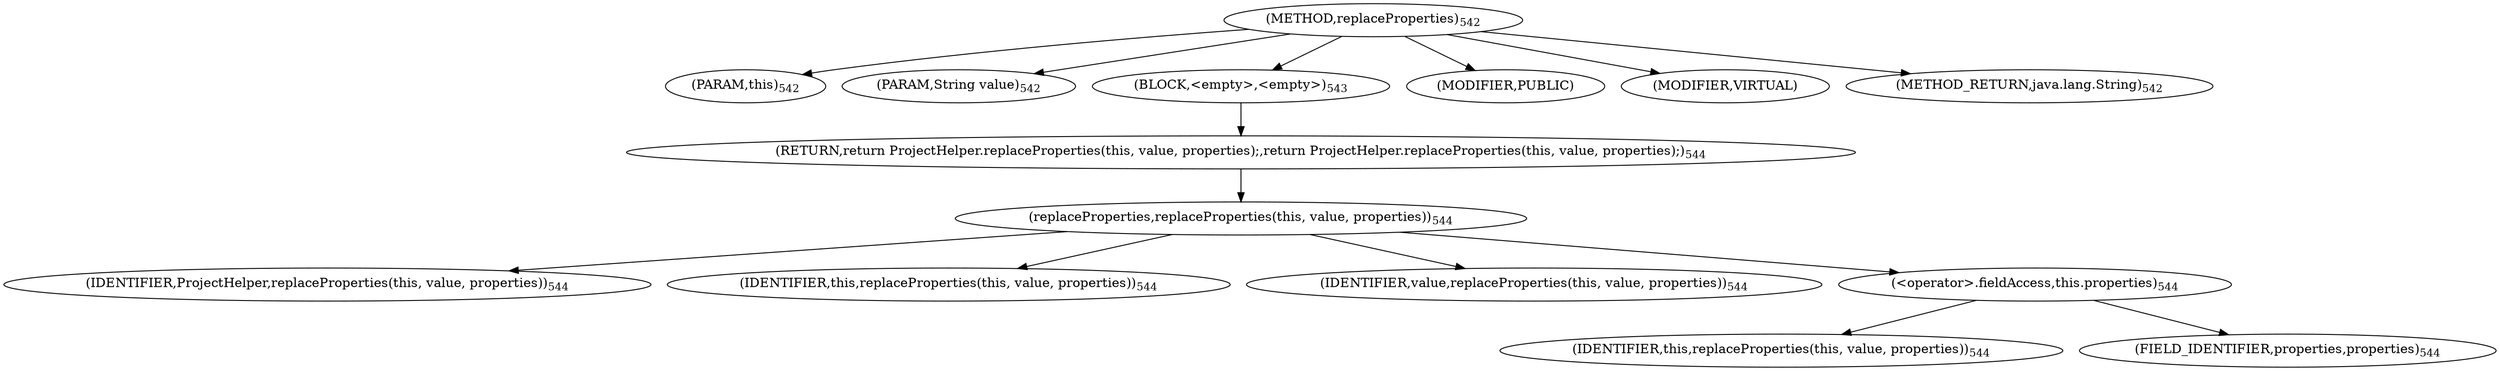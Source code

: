 digraph "replaceProperties" {  
"1023" [label = <(METHOD,replaceProperties)<SUB>542</SUB>> ]
"39" [label = <(PARAM,this)<SUB>542</SUB>> ]
"1024" [label = <(PARAM,String value)<SUB>542</SUB>> ]
"1025" [label = <(BLOCK,&lt;empty&gt;,&lt;empty&gt;)<SUB>543</SUB>> ]
"1026" [label = <(RETURN,return ProjectHelper.replaceProperties(this, value, properties);,return ProjectHelper.replaceProperties(this, value, properties);)<SUB>544</SUB>> ]
"1027" [label = <(replaceProperties,replaceProperties(this, value, properties))<SUB>544</SUB>> ]
"1028" [label = <(IDENTIFIER,ProjectHelper,replaceProperties(this, value, properties))<SUB>544</SUB>> ]
"38" [label = <(IDENTIFIER,this,replaceProperties(this, value, properties))<SUB>544</SUB>> ]
"1029" [label = <(IDENTIFIER,value,replaceProperties(this, value, properties))<SUB>544</SUB>> ]
"1030" [label = <(&lt;operator&gt;.fieldAccess,this.properties)<SUB>544</SUB>> ]
"1031" [label = <(IDENTIFIER,this,replaceProperties(this, value, properties))<SUB>544</SUB>> ]
"1032" [label = <(FIELD_IDENTIFIER,properties,properties)<SUB>544</SUB>> ]
"1033" [label = <(MODIFIER,PUBLIC)> ]
"1034" [label = <(MODIFIER,VIRTUAL)> ]
"1035" [label = <(METHOD_RETURN,java.lang.String)<SUB>542</SUB>> ]
  "1023" -> "39" 
  "1023" -> "1024" 
  "1023" -> "1025" 
  "1023" -> "1033" 
  "1023" -> "1034" 
  "1023" -> "1035" 
  "1025" -> "1026" 
  "1026" -> "1027" 
  "1027" -> "1028" 
  "1027" -> "38" 
  "1027" -> "1029" 
  "1027" -> "1030" 
  "1030" -> "1031" 
  "1030" -> "1032" 
}
